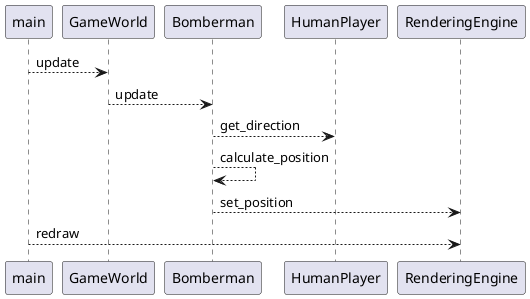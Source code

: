 @startuml

main --> GameWorld : update
GameWorld --> Bomberman : update
HumanPlayer <-- Bomberman : get_direction
Bomberman --> Bomberman : calculate_position
Bomberman --> RenderingEngine : set_position
main --> RenderingEngine : redraw

@enduml

